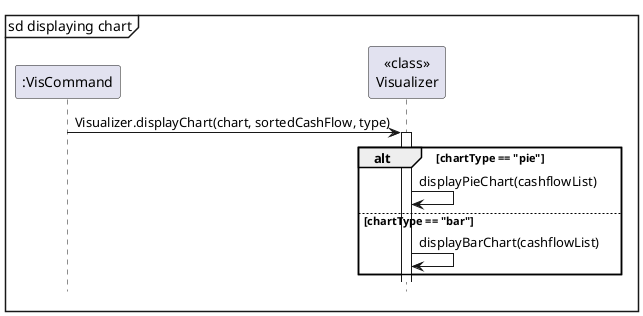 @startuml

mainframe sd displaying chart

participant ":VisCommand"
participant "<<class>>\nVisualizer"

":VisCommand"-> "<<class>>\nVisualizer": Visualizer.displayChart(chart, sortedCashFlow, type)

activate "<<class>>\nVisualizer"

alt chartType == "pie"
    "<<class>>\nVisualizer" -> "<<class>>\nVisualizer": displayPieChart(cashflowList)
else chartType == "bar"
    "<<class>>\nVisualizer" -> "<<class>>\nVisualizer": displayBarChart(cashflowList)
end

hide footbox

@enduml